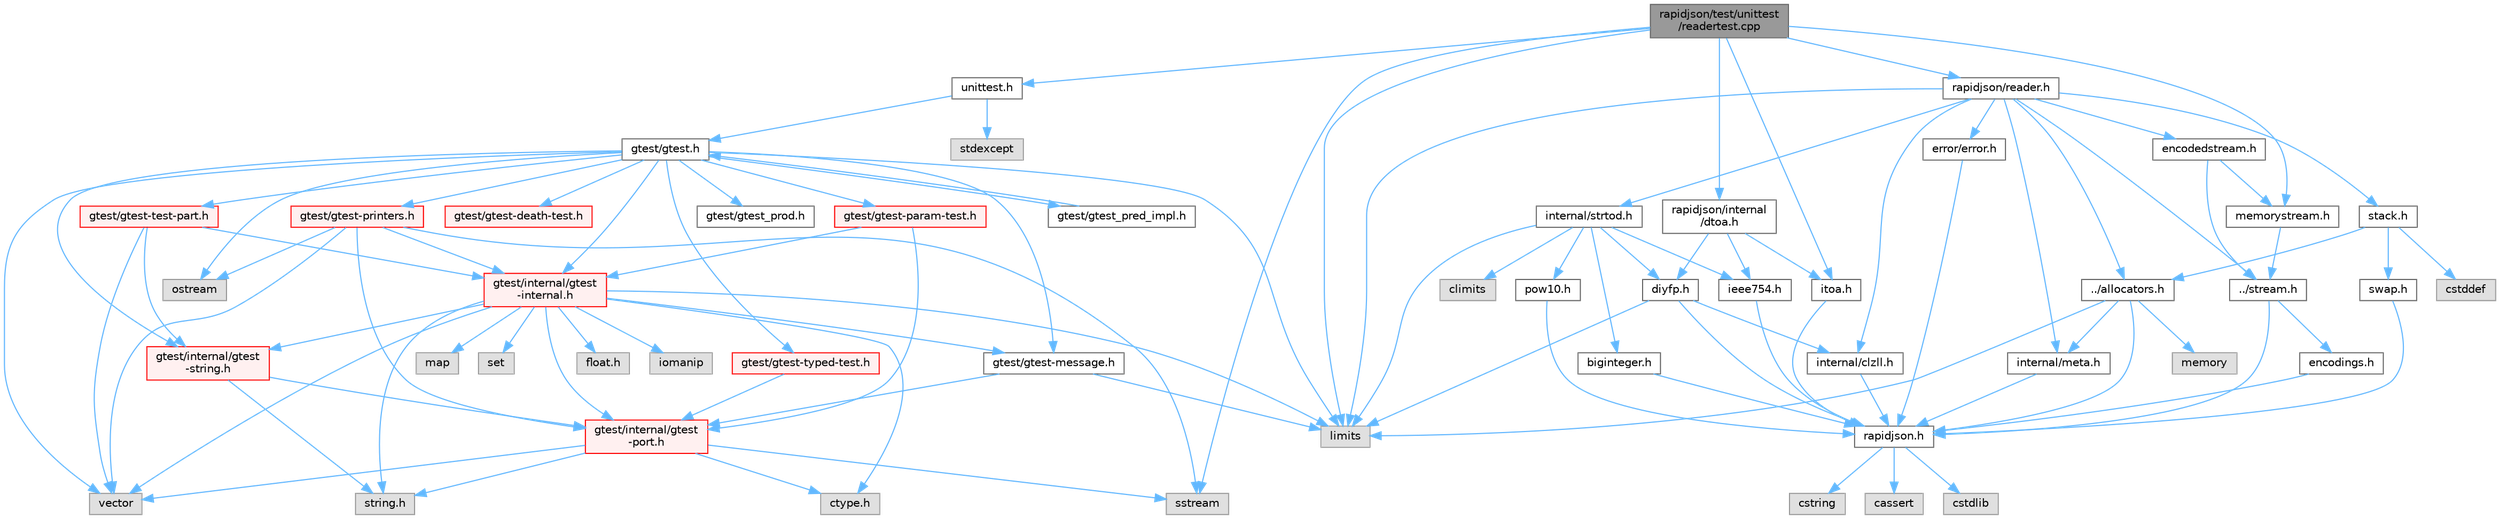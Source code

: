 digraph "rapidjson/test/unittest/readertest.cpp"
{
 // LATEX_PDF_SIZE
  bgcolor="transparent";
  edge [fontname=Helvetica,fontsize=10,labelfontname=Helvetica,labelfontsize=10];
  node [fontname=Helvetica,fontsize=10,shape=box,height=0.2,width=0.4];
  Node1 [id="Node000001",label="rapidjson/test/unittest\l/readertest.cpp",height=0.2,width=0.4,color="gray40", fillcolor="grey60", style="filled", fontcolor="black",tooltip=" "];
  Node1 -> Node2 [id="edge1_Node000001_Node000002",color="steelblue1",style="solid",tooltip=" "];
  Node2 [id="Node000002",label="unittest.h",height=0.2,width=0.4,color="grey40", fillcolor="white", style="filled",URL="$unittest_8h.html",tooltip=" "];
  Node2 -> Node3 [id="edge2_Node000002_Node000003",color="steelblue1",style="solid",tooltip=" "];
  Node3 [id="Node000003",label="gtest/gtest.h",height=0.2,width=0.4,color="grey40", fillcolor="white", style="filled",URL="$gtest_8h.html",tooltip=" "];
  Node3 -> Node4 [id="edge3_Node000003_Node000004",color="steelblue1",style="solid",tooltip=" "];
  Node4 [id="Node000004",label="limits",height=0.2,width=0.4,color="grey60", fillcolor="#E0E0E0", style="filled",tooltip=" "];
  Node3 -> Node5 [id="edge4_Node000003_Node000005",color="steelblue1",style="solid",tooltip=" "];
  Node5 [id="Node000005",label="ostream",height=0.2,width=0.4,color="grey60", fillcolor="#E0E0E0", style="filled",tooltip=" "];
  Node3 -> Node6 [id="edge5_Node000003_Node000006",color="steelblue1",style="solid",tooltip=" "];
  Node6 [id="Node000006",label="vector",height=0.2,width=0.4,color="grey60", fillcolor="#E0E0E0", style="filled",tooltip=" "];
  Node3 -> Node7 [id="edge6_Node000003_Node000007",color="steelblue1",style="solid",tooltip=" "];
  Node7 [id="Node000007",label="gtest/internal/gtest\l-internal.h",height=0.2,width=0.4,color="red", fillcolor="#FFF0F0", style="filled",URL="$gtest-internal_8h.html",tooltip=" "];
  Node7 -> Node8 [id="edge7_Node000007_Node000008",color="steelblue1",style="solid",tooltip=" "];
  Node8 [id="Node000008",label="gtest/internal/gtest\l-port.h",height=0.2,width=0.4,color="red", fillcolor="#FFF0F0", style="filled",URL="$gtest-port_8h.html",tooltip=" "];
  Node8 -> Node9 [id="edge8_Node000008_Node000009",color="steelblue1",style="solid",tooltip=" "];
  Node9 [id="Node000009",label="ctype.h",height=0.2,width=0.4,color="grey60", fillcolor="#E0E0E0", style="filled",tooltip=" "];
  Node8 -> Node13 [id="edge9_Node000008_Node000013",color="steelblue1",style="solid",tooltip=" "];
  Node13 [id="Node000013",label="string.h",height=0.2,width=0.4,color="grey60", fillcolor="#E0E0E0", style="filled",tooltip=" "];
  Node8 -> Node19 [id="edge10_Node000008_Node000019",color="steelblue1",style="solid",tooltip=" "];
  Node19 [id="Node000019",label="sstream",height=0.2,width=0.4,color="grey60", fillcolor="#E0E0E0", style="filled",tooltip=" "];
  Node8 -> Node6 [id="edge11_Node000008_Node000006",color="steelblue1",style="solid",tooltip=" "];
  Node7 -> Node9 [id="edge12_Node000007_Node000009",color="steelblue1",style="solid",tooltip=" "];
  Node7 -> Node40 [id="edge13_Node000007_Node000040",color="steelblue1",style="solid",tooltip=" "];
  Node40 [id="Node000040",label="float.h",height=0.2,width=0.4,color="grey60", fillcolor="#E0E0E0", style="filled",tooltip=" "];
  Node7 -> Node13 [id="edge14_Node000007_Node000013",color="steelblue1",style="solid",tooltip=" "];
  Node7 -> Node41 [id="edge15_Node000007_Node000041",color="steelblue1",style="solid",tooltip=" "];
  Node41 [id="Node000041",label="iomanip",height=0.2,width=0.4,color="grey60", fillcolor="#E0E0E0", style="filled",tooltip=" "];
  Node7 -> Node4 [id="edge16_Node000007_Node000004",color="steelblue1",style="solid",tooltip=" "];
  Node7 -> Node42 [id="edge17_Node000007_Node000042",color="steelblue1",style="solid",tooltip=" "];
  Node42 [id="Node000042",label="map",height=0.2,width=0.4,color="grey60", fillcolor="#E0E0E0", style="filled",tooltip=" "];
  Node7 -> Node43 [id="edge18_Node000007_Node000043",color="steelblue1",style="solid",tooltip=" "];
  Node43 [id="Node000043",label="set",height=0.2,width=0.4,color="grey60", fillcolor="#E0E0E0", style="filled",tooltip=" "];
  Node7 -> Node6 [id="edge19_Node000007_Node000006",color="steelblue1",style="solid",tooltip=" "];
  Node7 -> Node44 [id="edge20_Node000007_Node000044",color="steelblue1",style="solid",tooltip=" "];
  Node44 [id="Node000044",label="gtest/gtest-message.h",height=0.2,width=0.4,color="grey40", fillcolor="white", style="filled",URL="$gtest-message_8h.html",tooltip=" "];
  Node44 -> Node4 [id="edge21_Node000044_Node000004",color="steelblue1",style="solid",tooltip=" "];
  Node44 -> Node8 [id="edge22_Node000044_Node000008",color="steelblue1",style="solid",tooltip=" "];
  Node7 -> Node46 [id="edge23_Node000007_Node000046",color="steelblue1",style="solid",tooltip=" "];
  Node46 [id="Node000046",label="gtest/internal/gtest\l-string.h",height=0.2,width=0.4,color="red", fillcolor="#FFF0F0", style="filled",URL="$gtest-string_8h.html",tooltip=" "];
  Node46 -> Node13 [id="edge24_Node000046_Node000013",color="steelblue1",style="solid",tooltip=" "];
  Node46 -> Node8 [id="edge25_Node000046_Node000008",color="steelblue1",style="solid",tooltip=" "];
  Node3 -> Node46 [id="edge26_Node000003_Node000046",color="steelblue1",style="solid",tooltip=" "];
  Node3 -> Node48 [id="edge27_Node000003_Node000048",color="steelblue1",style="solid",tooltip=" "];
  Node48 [id="Node000048",label="gtest/gtest-death-test.h",height=0.2,width=0.4,color="red", fillcolor="#FFF0F0", style="filled",URL="$gtest-death-test_8h.html",tooltip=" "];
  Node3 -> Node44 [id="edge28_Node000003_Node000044",color="steelblue1",style="solid",tooltip=" "];
  Node3 -> Node50 [id="edge29_Node000003_Node000050",color="steelblue1",style="solid",tooltip=" "];
  Node50 [id="Node000050",label="gtest/gtest-param-test.h",height=0.2,width=0.4,color="red", fillcolor="#FFF0F0", style="filled",URL="$gtest-param-test_8h.html",tooltip=" "];
  Node50 -> Node8 [id="edge30_Node000050_Node000008",color="steelblue1",style="solid",tooltip=" "];
  Node50 -> Node7 [id="edge31_Node000050_Node000007",color="steelblue1",style="solid",tooltip=" "];
  Node3 -> Node55 [id="edge32_Node000003_Node000055",color="steelblue1",style="solid",tooltip=" "];
  Node55 [id="Node000055",label="gtest/gtest-printers.h",height=0.2,width=0.4,color="red", fillcolor="#FFF0F0", style="filled",URL="$gtest-printers_8h.html",tooltip=" "];
  Node55 -> Node5 [id="edge33_Node000055_Node000005",color="steelblue1",style="solid",tooltip=" "];
  Node55 -> Node19 [id="edge34_Node000055_Node000019",color="steelblue1",style="solid",tooltip=" "];
  Node55 -> Node6 [id="edge35_Node000055_Node000006",color="steelblue1",style="solid",tooltip=" "];
  Node55 -> Node8 [id="edge36_Node000055_Node000008",color="steelblue1",style="solid",tooltip=" "];
  Node55 -> Node7 [id="edge37_Node000055_Node000007",color="steelblue1",style="solid",tooltip=" "];
  Node3 -> Node58 [id="edge38_Node000003_Node000058",color="steelblue1",style="solid",tooltip=" "];
  Node58 [id="Node000058",label="gtest/gtest_prod.h",height=0.2,width=0.4,color="grey40", fillcolor="white", style="filled",URL="$gtest__prod_8h.html",tooltip=" "];
  Node3 -> Node59 [id="edge39_Node000003_Node000059",color="steelblue1",style="solid",tooltip=" "];
  Node59 [id="Node000059",label="gtest/gtest-test-part.h",height=0.2,width=0.4,color="red", fillcolor="#FFF0F0", style="filled",URL="$gtest-test-part_8h.html",tooltip=" "];
  Node59 -> Node6 [id="edge40_Node000059_Node000006",color="steelblue1",style="solid",tooltip=" "];
  Node59 -> Node7 [id="edge41_Node000059_Node000007",color="steelblue1",style="solid",tooltip=" "];
  Node59 -> Node46 [id="edge42_Node000059_Node000046",color="steelblue1",style="solid",tooltip=" "];
  Node3 -> Node61 [id="edge43_Node000003_Node000061",color="steelblue1",style="solid",tooltip=" "];
  Node61 [id="Node000061",label="gtest/gtest-typed-test.h",height=0.2,width=0.4,color="red", fillcolor="#FFF0F0", style="filled",URL="$gtest-typed-test_8h.html",tooltip=" "];
  Node61 -> Node8 [id="edge44_Node000061_Node000008",color="steelblue1",style="solid",tooltip=" "];
  Node3 -> Node62 [id="edge45_Node000003_Node000062",color="steelblue1",style="solid",tooltip=" "];
  Node62 [id="Node000062",label="gtest/gtest_pred_impl.h",height=0.2,width=0.4,color="grey40", fillcolor="white", style="filled",URL="$gtest__pred__impl_8h.html",tooltip=" "];
  Node62 -> Node3 [id="edge46_Node000062_Node000003",color="steelblue1",style="solid",tooltip=" "];
  Node2 -> Node63 [id="edge47_Node000002_Node000063",color="steelblue1",style="solid",tooltip=" "];
  Node63 [id="Node000063",label="stdexcept",height=0.2,width=0.4,color="grey60", fillcolor="#E0E0E0", style="filled",tooltip=" "];
  Node1 -> Node64 [id="edge48_Node000001_Node000064",color="steelblue1",style="solid",tooltip=" "];
  Node64 [id="Node000064",label="rapidjson/reader.h",height=0.2,width=0.4,color="grey40", fillcolor="white", style="filled",URL="$reader_8h.html",tooltip=" "];
  Node64 -> Node26 [id="edge49_Node000064_Node000026",color="steelblue1",style="solid",tooltip=" "];
  Node26 [id="Node000026",label="../allocators.h",height=0.2,width=0.4,color="grey40", fillcolor="white", style="filled",URL="$allocators_8h.html",tooltip=" "];
  Node26 -> Node27 [id="edge50_Node000026_Node000027",color="steelblue1",style="solid",tooltip=" "];
  Node27 [id="Node000027",label="rapidjson.h",height=0.2,width=0.4,color="grey40", fillcolor="white", style="filled",URL="$rapidjson_8h.html",tooltip="common definitions and configuration"];
  Node27 -> Node28 [id="edge51_Node000027_Node000028",color="steelblue1",style="solid",tooltip=" "];
  Node28 [id="Node000028",label="cstdlib",height=0.2,width=0.4,color="grey60", fillcolor="#E0E0E0", style="filled",tooltip=" "];
  Node27 -> Node29 [id="edge52_Node000027_Node000029",color="steelblue1",style="solid",tooltip=" "];
  Node29 [id="Node000029",label="cstring",height=0.2,width=0.4,color="grey60", fillcolor="#E0E0E0", style="filled",tooltip=" "];
  Node27 -> Node30 [id="edge53_Node000027_Node000030",color="steelblue1",style="solid",tooltip=" "];
  Node30 [id="Node000030",label="cassert",height=0.2,width=0.4,color="grey60", fillcolor="#E0E0E0", style="filled",tooltip=" "];
  Node26 -> Node31 [id="edge54_Node000026_Node000031",color="steelblue1",style="solid",tooltip=" "];
  Node31 [id="Node000031",label="internal/meta.h",height=0.2,width=0.4,color="grey40", fillcolor="white", style="filled",URL="$meta_8h.html",tooltip=" "];
  Node31 -> Node27 [id="edge55_Node000031_Node000027",color="steelblue1",style="solid",tooltip=" "];
  Node26 -> Node32 [id="edge56_Node000026_Node000032",color="steelblue1",style="solid",tooltip=" "];
  Node32 [id="Node000032",label="memory",height=0.2,width=0.4,color="grey60", fillcolor="#E0E0E0", style="filled",tooltip=" "];
  Node26 -> Node4 [id="edge57_Node000026_Node000004",color="steelblue1",style="solid",tooltip=" "];
  Node64 -> Node33 [id="edge58_Node000064_Node000033",color="steelblue1",style="solid",tooltip=" "];
  Node33 [id="Node000033",label="../stream.h",height=0.2,width=0.4,color="grey40", fillcolor="white", style="filled",URL="$stream_8h.html",tooltip=" "];
  Node33 -> Node27 [id="edge59_Node000033_Node000027",color="steelblue1",style="solid",tooltip=" "];
  Node33 -> Node34 [id="edge60_Node000033_Node000034",color="steelblue1",style="solid",tooltip=" "];
  Node34 [id="Node000034",label="encodings.h",height=0.2,width=0.4,color="grey40", fillcolor="white", style="filled",URL="$encodings_8h.html",tooltip=" "];
  Node34 -> Node27 [id="edge61_Node000034_Node000027",color="steelblue1",style="solid",tooltip=" "];
  Node64 -> Node65 [id="edge62_Node000064_Node000065",color="steelblue1",style="solid",tooltip=" "];
  Node65 [id="Node000065",label="encodedstream.h",height=0.2,width=0.4,color="grey40", fillcolor="white", style="filled",URL="$encodedstream_8h.html",tooltip=" "];
  Node65 -> Node33 [id="edge63_Node000065_Node000033",color="steelblue1",style="solid",tooltip=" "];
  Node65 -> Node66 [id="edge64_Node000065_Node000066",color="steelblue1",style="solid",tooltip=" "];
  Node66 [id="Node000066",label="memorystream.h",height=0.2,width=0.4,color="grey40", fillcolor="white", style="filled",URL="$memorystream_8h.html",tooltip=" "];
  Node66 -> Node33 [id="edge65_Node000066_Node000033",color="steelblue1",style="solid",tooltip=" "];
  Node64 -> Node67 [id="edge66_Node000064_Node000067",color="steelblue1",style="solid",tooltip=" "];
  Node67 [id="Node000067",label="internal/clzll.h",height=0.2,width=0.4,color="grey40", fillcolor="white", style="filled",URL="$clzll_8h.html",tooltip=" "];
  Node67 -> Node27 [id="edge67_Node000067_Node000027",color="steelblue1",style="solid",tooltip=" "];
  Node64 -> Node31 [id="edge68_Node000064_Node000031",color="steelblue1",style="solid",tooltip=" "];
  Node64 -> Node35 [id="edge69_Node000064_Node000035",color="steelblue1",style="solid",tooltip=" "];
  Node35 [id="Node000035",label="stack.h",height=0.2,width=0.4,color="grey40", fillcolor="white", style="filled",URL="$stack_8h.html",tooltip=" "];
  Node35 -> Node26 [id="edge70_Node000035_Node000026",color="steelblue1",style="solid",tooltip=" "];
  Node35 -> Node36 [id="edge71_Node000035_Node000036",color="steelblue1",style="solid",tooltip=" "];
  Node36 [id="Node000036",label="swap.h",height=0.2,width=0.4,color="grey40", fillcolor="white", style="filled",URL="$swap_8h.html",tooltip=" "];
  Node36 -> Node27 [id="edge72_Node000036_Node000027",color="steelblue1",style="solid",tooltip=" "];
  Node35 -> Node37 [id="edge73_Node000035_Node000037",color="steelblue1",style="solid",tooltip=" "];
  Node37 [id="Node000037",label="cstddef",height=0.2,width=0.4,color="grey60", fillcolor="#E0E0E0", style="filled",tooltip=" "];
  Node64 -> Node68 [id="edge74_Node000064_Node000068",color="steelblue1",style="solid",tooltip=" "];
  Node68 [id="Node000068",label="internal/strtod.h",height=0.2,width=0.4,color="grey40", fillcolor="white", style="filled",URL="$strtod_8h.html",tooltip=" "];
  Node68 -> Node69 [id="edge75_Node000068_Node000069",color="steelblue1",style="solid",tooltip=" "];
  Node69 [id="Node000069",label="ieee754.h",height=0.2,width=0.4,color="grey40", fillcolor="white", style="filled",URL="$ieee754_8h.html",tooltip=" "];
  Node69 -> Node27 [id="edge76_Node000069_Node000027",color="steelblue1",style="solid",tooltip=" "];
  Node68 -> Node70 [id="edge77_Node000068_Node000070",color="steelblue1",style="solid",tooltip=" "];
  Node70 [id="Node000070",label="biginteger.h",height=0.2,width=0.4,color="grey40", fillcolor="white", style="filled",URL="$biginteger_8h.html",tooltip=" "];
  Node70 -> Node27 [id="edge78_Node000070_Node000027",color="steelblue1",style="solid",tooltip=" "];
  Node68 -> Node71 [id="edge79_Node000068_Node000071",color="steelblue1",style="solid",tooltip=" "];
  Node71 [id="Node000071",label="diyfp.h",height=0.2,width=0.4,color="grey40", fillcolor="white", style="filled",URL="$diyfp_8h.html",tooltip=" "];
  Node71 -> Node27 [id="edge80_Node000071_Node000027",color="steelblue1",style="solid",tooltip=" "];
  Node71 -> Node67 [id="edge81_Node000071_Node000067",color="steelblue1",style="solid",tooltip=" "];
  Node71 -> Node4 [id="edge82_Node000071_Node000004",color="steelblue1",style="solid",tooltip=" "];
  Node68 -> Node72 [id="edge83_Node000068_Node000072",color="steelblue1",style="solid",tooltip=" "];
  Node72 [id="Node000072",label="pow10.h",height=0.2,width=0.4,color="grey40", fillcolor="white", style="filled",URL="$pow10_8h.html",tooltip=" "];
  Node72 -> Node27 [id="edge84_Node000072_Node000027",color="steelblue1",style="solid",tooltip=" "];
  Node68 -> Node73 [id="edge85_Node000068_Node000073",color="steelblue1",style="solid",tooltip=" "];
  Node73 [id="Node000073",label="climits",height=0.2,width=0.4,color="grey60", fillcolor="#E0E0E0", style="filled",tooltip=" "];
  Node68 -> Node4 [id="edge86_Node000068_Node000004",color="steelblue1",style="solid",tooltip=" "];
  Node64 -> Node4 [id="edge87_Node000064_Node000004",color="steelblue1",style="solid",tooltip=" "];
  Node64 -> Node74 [id="edge88_Node000064_Node000074",color="steelblue1",style="solid",tooltip=" "];
  Node74 [id="Node000074",label="error/error.h",height=0.2,width=0.4,color="grey40", fillcolor="white", style="filled",URL="$error_8h.html",tooltip=" "];
  Node74 -> Node27 [id="edge89_Node000074_Node000027",color="steelblue1",style="solid",tooltip=" "];
  Node1 -> Node75 [id="edge90_Node000001_Node000075",color="steelblue1",style="solid",tooltip=" "];
  Node75 [id="Node000075",label="rapidjson/internal\l/dtoa.h",height=0.2,width=0.4,color="grey40", fillcolor="white", style="filled",URL="$dtoa_8h.html",tooltip=" "];
  Node75 -> Node76 [id="edge91_Node000075_Node000076",color="steelblue1",style="solid",tooltip=" "];
  Node76 [id="Node000076",label="itoa.h",height=0.2,width=0.4,color="grey40", fillcolor="white", style="filled",URL="$itoa_8h.html",tooltip=" "];
  Node76 -> Node27 [id="edge92_Node000076_Node000027",color="steelblue1",style="solid",tooltip=" "];
  Node75 -> Node71 [id="edge93_Node000075_Node000071",color="steelblue1",style="solid",tooltip=" "];
  Node75 -> Node69 [id="edge94_Node000075_Node000069",color="steelblue1",style="solid",tooltip=" "];
  Node1 -> Node76 [id="edge95_Node000001_Node000076",color="steelblue1",style="solid",tooltip=" "];
  Node1 -> Node66 [id="edge96_Node000001_Node000066",color="steelblue1",style="solid",tooltip=" "];
  Node1 -> Node4 [id="edge97_Node000001_Node000004",color="steelblue1",style="solid",tooltip=" "];
  Node1 -> Node19 [id="edge98_Node000001_Node000019",color="steelblue1",style="solid",tooltip=" "];
}
